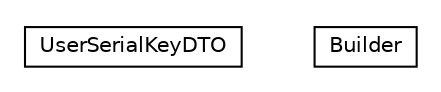 #!/usr/local/bin/dot
#
# Class diagram 
# Generated by UMLGraph version 5.1 (http://www.umlgraph.org/)
#

digraph G {
	edge [fontname="Helvetica",fontsize=10,labelfontname="Helvetica",labelfontsize=10];
	node [fontname="Helvetica",fontsize=10,shape=plaintext];
	nodesep=0.25;
	ranksep=0.5;
	// cn.edu.uestc.acmicpc.db.dto.impl.userSerialKey.UserSerialKeyDTO
	c1184 [label=<<table title="cn.edu.uestc.acmicpc.db.dto.impl.userSerialKey.UserSerialKeyDTO" border="0" cellborder="1" cellspacing="0" cellpadding="2" port="p" href="./UserSerialKeyDTO.html">
		<tr><td><table border="0" cellspacing="0" cellpadding="1">
<tr><td align="center" balign="center"> UserSerialKeyDTO </td></tr>
		</table></td></tr>
		</table>>, fontname="Helvetica", fontcolor="black", fontsize=10.0];
	// cn.edu.uestc.acmicpc.db.dto.impl.userSerialKey.UserSerialKeyDTO.Builder
	c1185 [label=<<table title="cn.edu.uestc.acmicpc.db.dto.impl.userSerialKey.UserSerialKeyDTO.Builder" border="0" cellborder="1" cellspacing="0" cellpadding="2" port="p" href="./UserSerialKeyDTO.Builder.html">
		<tr><td><table border="0" cellspacing="0" cellpadding="1">
<tr><td align="center" balign="center"> Builder </td></tr>
		</table></td></tr>
		</table>>, fontname="Helvetica", fontcolor="black", fontsize=10.0];
}

